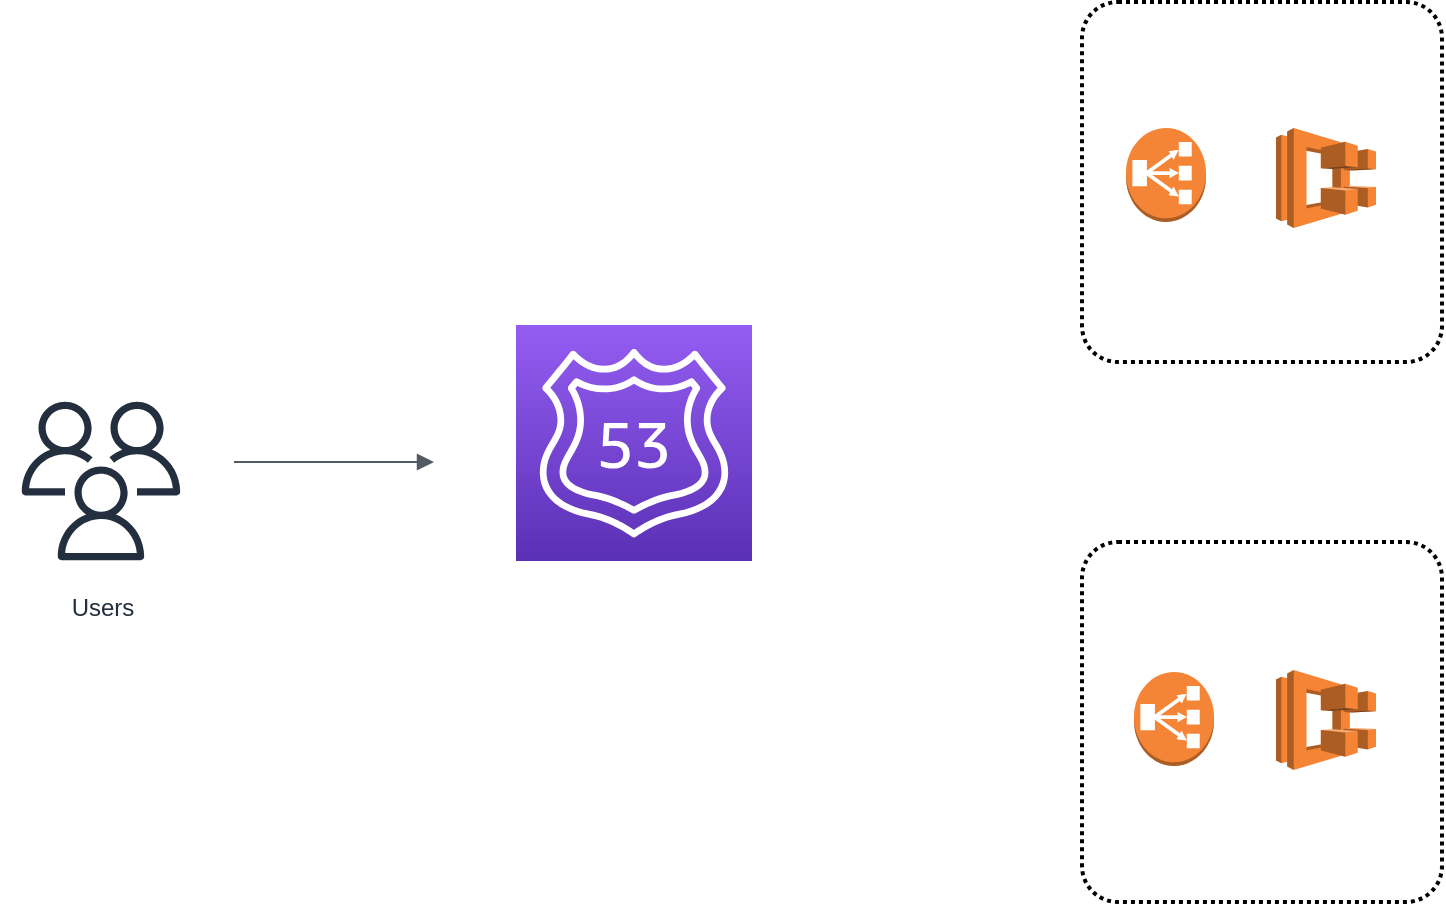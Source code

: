 <mxfile version="20.5.1" type="github">
  <diagram id="gPNRDXiM7bIUu6Y5zwWl" name="Page-1">
    <mxGraphModel dx="1324" dy="918" grid="1" gridSize="10" guides="1" tooltips="1" connect="1" arrows="1" fold="1" page="1" pageScale="1" pageWidth="850" pageHeight="1100" math="0" shadow="0">
      <root>
        <mxCell id="0" />
        <mxCell id="1" parent="0" />
        <mxCell id="QKkspK9GR69PJJiekyRh-2" value="" style="rounded=1;arcSize=10;dashed=1;fillColor=none;gradientColor=none;dashPattern=1 1;strokeWidth=2;" vertex="1" parent="1">
          <mxGeometry x="590" y="250" width="180" height="180" as="geometry" />
        </mxCell>
        <mxCell id="QKkspK9GR69PJJiekyRh-3" value="" style="rounded=1;arcSize=10;dashed=1;fillColor=none;gradientColor=none;dashPattern=1 1;strokeWidth=2;" vertex="1" parent="1">
          <mxGeometry x="590" y="520" width="180" height="180" as="geometry" />
        </mxCell>
        <mxCell id="QKkspK9GR69PJJiekyRh-4" value="" style="sketch=0;points=[[0,0,0],[0.25,0,0],[0.5,0,0],[0.75,0,0],[1,0,0],[0,1,0],[0.25,1,0],[0.5,1,0],[0.75,1,0],[1,1,0],[0,0.25,0],[0,0.5,0],[0,0.75,0],[1,0.25,0],[1,0.5,0],[1,0.75,0]];outlineConnect=0;fontColor=#232F3E;gradientColor=#945DF2;gradientDirection=north;fillColor=#5A30B5;strokeColor=#ffffff;dashed=0;verticalLabelPosition=bottom;verticalAlign=top;align=center;html=1;fontSize=12;fontStyle=0;aspect=fixed;shape=mxgraph.aws4.resourceIcon;resIcon=mxgraph.aws4.route_53;" vertex="1" parent="1">
          <mxGeometry x="307" y="411.5" width="118" height="118" as="geometry" />
        </mxCell>
        <mxCell id="QKkspK9GR69PJJiekyRh-5" value="Users" style="sketch=0;outlineConnect=0;fontColor=#232F3E;gradientColor=none;strokeColor=#232F3E;fillColor=#ffffff;dashed=0;verticalLabelPosition=bottom;verticalAlign=top;align=center;html=1;fontSize=12;fontStyle=0;aspect=fixed;shape=mxgraph.aws4.resourceIcon;resIcon=mxgraph.aws4.users;" vertex="1" parent="1">
          <mxGeometry x="50" y="440" width="99" height="99" as="geometry" />
        </mxCell>
        <mxCell id="QKkspK9GR69PJJiekyRh-7" value="" style="outlineConnect=0;dashed=0;verticalLabelPosition=bottom;verticalAlign=top;align=center;html=1;shape=mxgraph.aws3.ecs;fillColor=#F58534;gradientColor=none;" vertex="1" parent="1">
          <mxGeometry x="687" y="584" width="50" height="50" as="geometry" />
        </mxCell>
        <mxCell id="QKkspK9GR69PJJiekyRh-9" value="" style="outlineConnect=0;dashed=0;verticalLabelPosition=bottom;verticalAlign=top;align=center;html=1;shape=mxgraph.aws3.ecs;fillColor=#F58534;gradientColor=none;" vertex="1" parent="1">
          <mxGeometry x="687" y="313" width="50" height="50" as="geometry" />
        </mxCell>
        <mxCell id="QKkspK9GR69PJJiekyRh-10" value="" style="outlineConnect=0;dashed=0;verticalLabelPosition=bottom;verticalAlign=top;align=center;html=1;shape=mxgraph.aws3.classic_load_balancer;fillColor=#F58536;gradientColor=none;" vertex="1" parent="1">
          <mxGeometry x="612" y="313" width="40" height="47" as="geometry" />
        </mxCell>
        <mxCell id="QKkspK9GR69PJJiekyRh-11" value="" style="outlineConnect=0;dashed=0;verticalLabelPosition=bottom;verticalAlign=top;align=center;html=1;shape=mxgraph.aws3.classic_load_balancer;fillColor=#F58536;gradientColor=none;" vertex="1" parent="1">
          <mxGeometry x="616" y="585" width="40" height="47" as="geometry" />
        </mxCell>
        <mxCell id="QKkspK9GR69PJJiekyRh-13" value="" style="edgeStyle=orthogonalEdgeStyle;html=1;endArrow=block;elbow=vertical;startArrow=none;endFill=1;strokeColor=#545B64;rounded=0;" edge="1" parent="1">
          <mxGeometry width="100" relative="1" as="geometry">
            <mxPoint x="166" y="480" as="sourcePoint" />
            <mxPoint x="266" y="480" as="targetPoint" />
          </mxGeometry>
        </mxCell>
      </root>
    </mxGraphModel>
  </diagram>
</mxfile>
